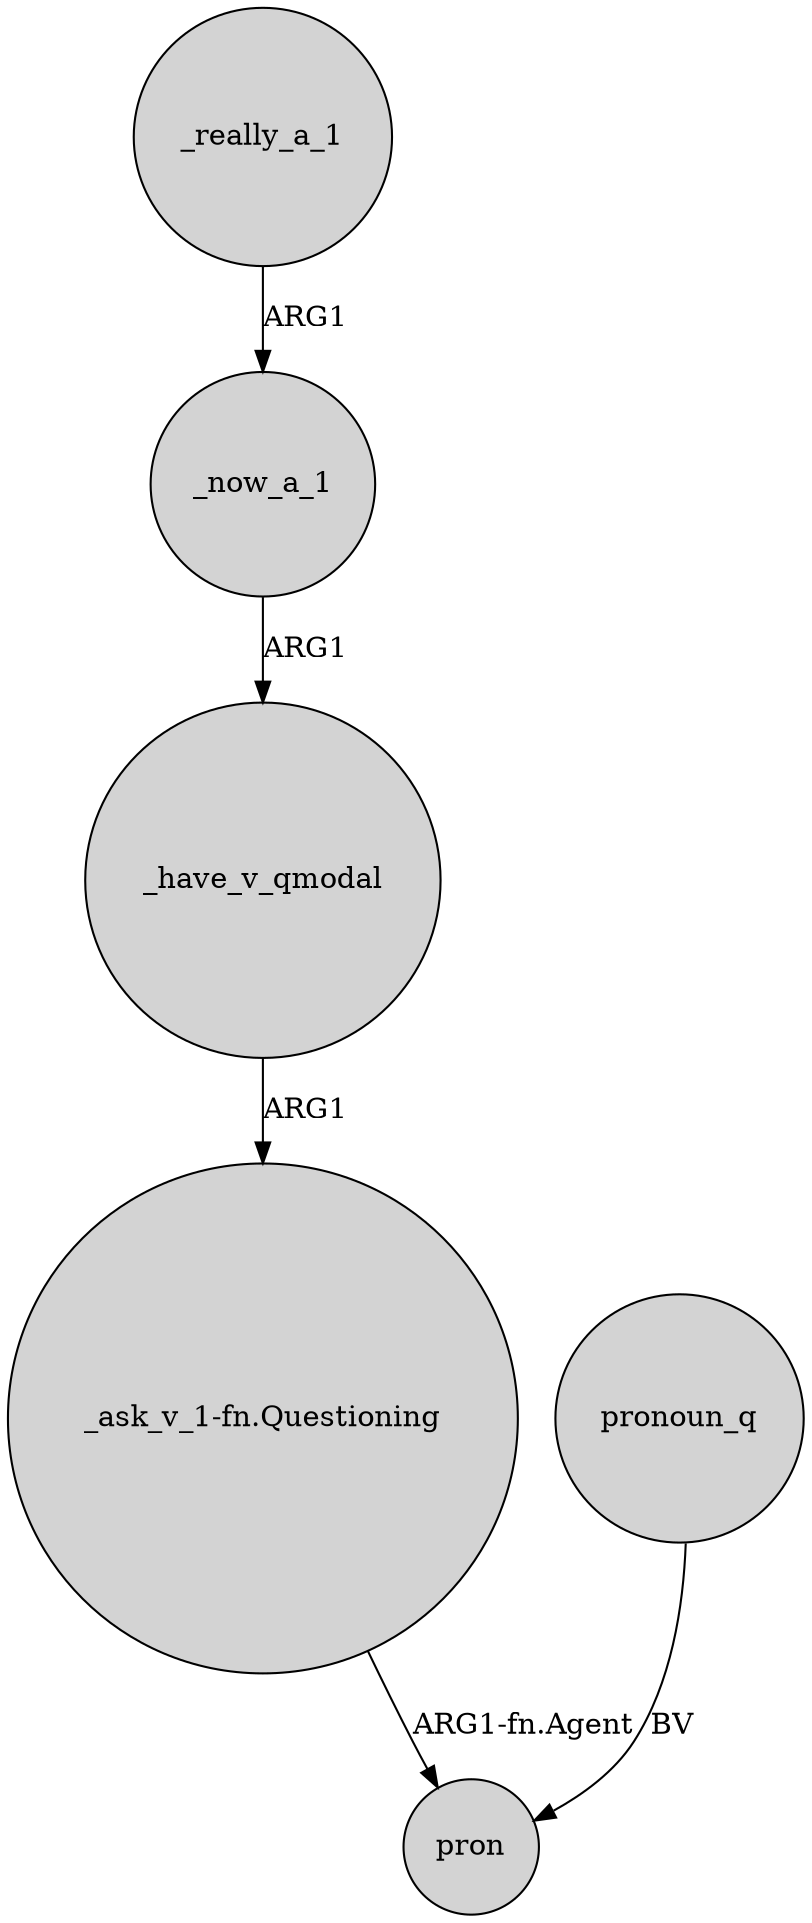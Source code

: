 digraph {
	node [shape=circle style=filled]
	_really_a_1 -> _now_a_1 [label=ARG1]
	_have_v_qmodal -> "_ask_v_1-fn.Questioning" [label=ARG1]
	"_ask_v_1-fn.Questioning" -> pron [label="ARG1-fn.Agent"]
	_now_a_1 -> _have_v_qmodal [label=ARG1]
	pronoun_q -> pron [label=BV]
}

